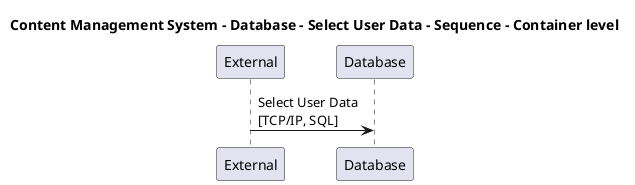 @startuml

title Content Management System - Database - Select User Data - Sequence - Container level

participant "External" as C4InterFlow.SoftwareSystems.ExternalSystem
participant "Database" as ContentManagementSystem.SoftwareSystems.Database

C4InterFlow.SoftwareSystems.ExternalSystem -> ContentManagementSystem.SoftwareSystems.Database : Select User Data\n[TCP/IP, SQL]


@enduml
